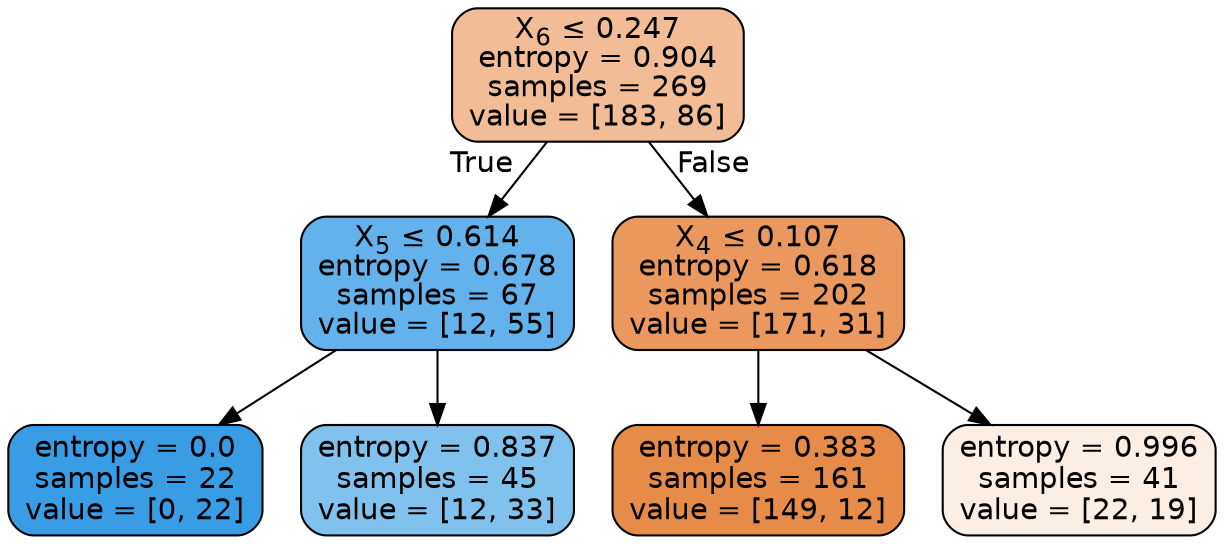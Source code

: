 digraph Tree {
node [shape=box, style="filled, rounded", color="black", fontname=helvetica] ;
edge [fontname=helvetica] ;
0 [label=<X<SUB>6</SUB> &le; 0.247<br/>entropy = 0.904<br/>samples = 269<br/>value = [183, 86]>, fillcolor="#f1bc96"] ;
1 [label=<X<SUB>5</SUB> &le; 0.614<br/>entropy = 0.678<br/>samples = 67<br/>value = [12, 55]>, fillcolor="#64b2eb"] ;
0 -> 1 [labeldistance=2.5, labelangle=45, headlabel="True"] ;
2 [label=<entropy = 0.0<br/>samples = 22<br/>value = [0, 22]>, fillcolor="#399de5"] ;
1 -> 2 ;
3 [label=<entropy = 0.837<br/>samples = 45<br/>value = [12, 33]>, fillcolor="#81c1ee"] ;
1 -> 3 ;
4 [label=<X<SUB>4</SUB> &le; 0.107<br/>entropy = 0.618<br/>samples = 202<br/>value = [171, 31]>, fillcolor="#ea985d"] ;
0 -> 4 [labeldistance=2.5, labelangle=-45, headlabel="False"] ;
5 [label=<entropy = 0.383<br/>samples = 161<br/>value = [149, 12]>, fillcolor="#e78b49"] ;
4 -> 5 ;
6 [label=<entropy = 0.996<br/>samples = 41<br/>value = [22, 19]>, fillcolor="#fbeee4"] ;
4 -> 6 ;
}
